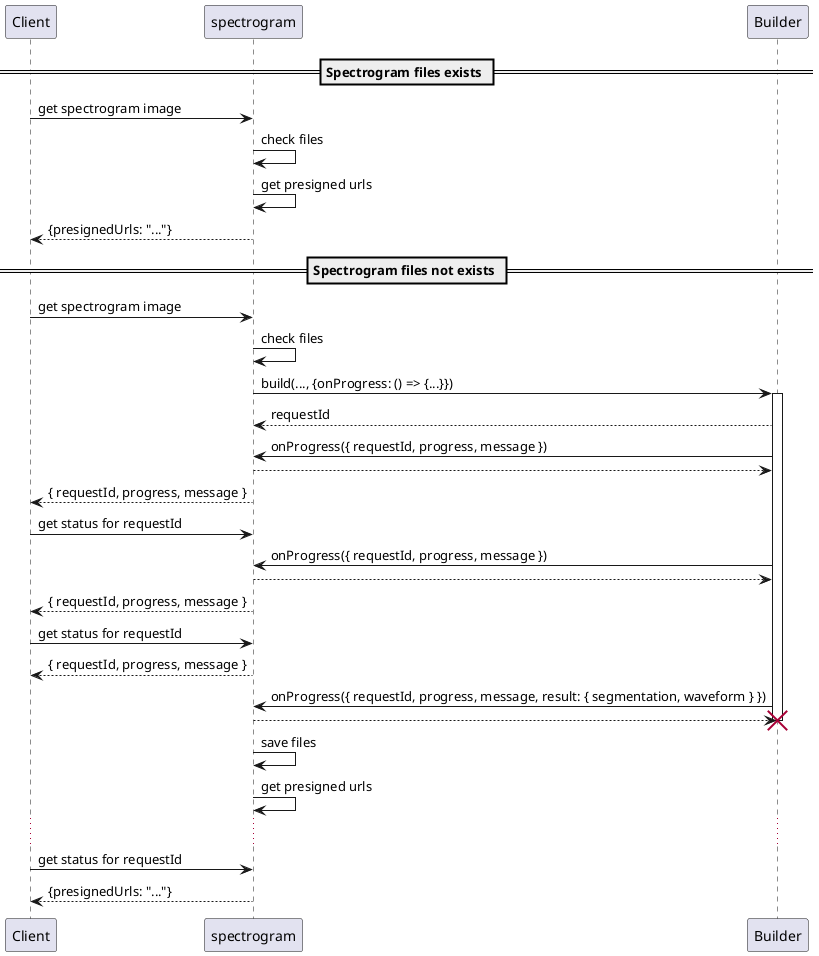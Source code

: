 @startuml
== Spectrogram files exists ==
Client -> spectrogram: get spectrogram image
spectrogram -> spectrogram: check files
spectrogram -> spectrogram: get presigned urls
spectrogram --> Client: {presignedUrls: "..."}

== Spectrogram files not exists ==
Client -> spectrogram: get spectrogram image
spectrogram -> spectrogram: check files
spectrogram -> Builder: build(..., {onProgress: () => {...}})
activate Builder
Builder --> spectrogram: requestId
Builder -> spectrogram: onProgress({ requestId, progress, message })
spectrogram --> Builder 
spectrogram --> Client: { requestId, progress, message }
Client -> spectrogram: get status for requestId
Builder -> spectrogram: onProgress({ requestId, progress, message })
spectrogram --> Builder 

spectrogram --> Client: { requestId, progress, message }
Client -> spectrogram: get status for requestId
spectrogram --> Client: { requestId, progress, message }

Builder -> spectrogram: onProgress({ requestId, progress, message, result: { segmentation, waveform } })
spectrogram --> Builder 

destroy Builder

spectrogram -> spectrogram: save files
spectrogram -> spectrogram: get presigned urls

...
Client -> spectrogram: get status for requestId

spectrogram --> Client: {presignedUrls: "..."}

@enduml
